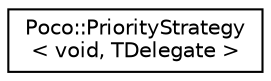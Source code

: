 digraph "Graphical Class Hierarchy"
{
 // LATEX_PDF_SIZE
  edge [fontname="Helvetica",fontsize="10",labelfontname="Helvetica",labelfontsize="10"];
  node [fontname="Helvetica",fontsize="10",shape=record];
  rankdir="LR";
  Node0 [label="Poco::PriorityStrategy\l\< void, TDelegate \>",height=0.2,width=0.4,color="black", fillcolor="white", style="filled",URL="$classPoco_1_1PriorityStrategy_3_01void_00_01TDelegate_01_4.html",tooltip=" "];
}
